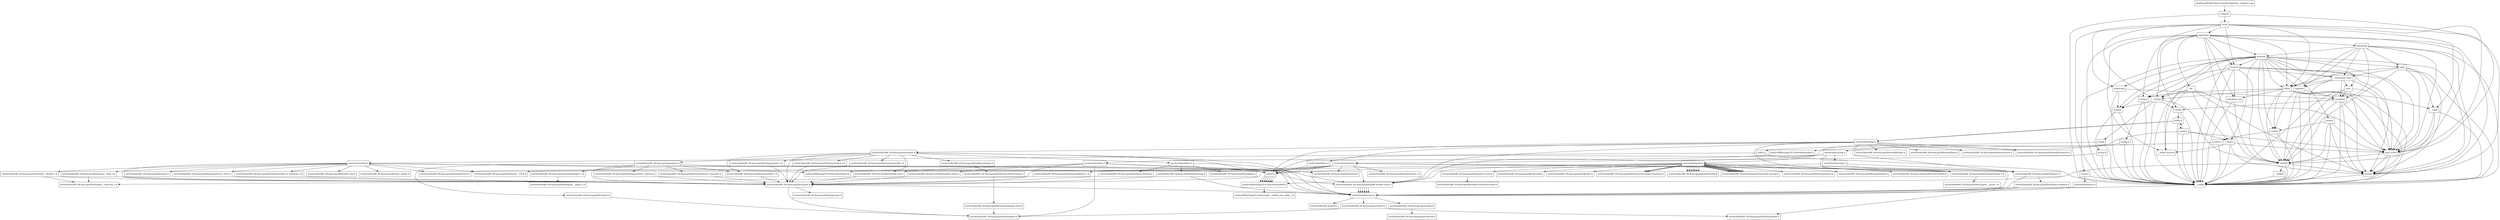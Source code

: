 digraph "dependencies" {
  header_1 [ shape="box", label="compare"];
  header_0 [ shape="box", label="tmp/tmpw8iwRO.libcxx.header.deps/test_compare.cpp"];
  header_2 [ shape="box", label="__config"];
  header_3 [ shape="box", label="usr/include/features.h"];
  header_4 [ shape="box", label="usr/include/stdc-predef.h"];
  header_5 [ shape="box", label="usr/include/x86_64-linux-gnu/sys/cdefs.h"];
  header_6 [ shape="box", label="usr/include/x86_64-linux-gnu/bits/wordsize.h"];
  header_7 [ shape="box", label="usr/include/x86_64-linux-gnu/bits/long-double.h"];
  header_8 [ shape="box", label="usr/include/x86_64-linux-gnu/gnu/stubs.h"];
  header_9 [ shape="box", label="usr/include/x86_64-linux-gnu/gnu/stubs-64.h"];
  header_11 [ shape="box", label="type_traits"];
  header_12 [ shape="box", label="cstddef"];
  header_13 [ shape="box", label="version"];
  header_14 [ shape="box", label="usr/local/lib/clang/10.0.0/include/stddef.h"];
  header_15 [ shape="box", label="usr/local/lib/clang/10.0.0/include/__stddef_max_align_t.h"];
  header_16 [ shape="box", label="__nullptr"];
  header_17 [ shape="box", label="array"];
  header_18 [ shape="box", label="__tuple"];
  header_19 [ shape="box", label="utility"];
  header_20 [ shape="box", label="initializer_list"];
  header_21 [ shape="box", label="cstring"];
  header_22 [ shape="box", label="string.h"];
  header_23 [ shape="box", label="usr/include/string.h"];
  header_24 [ shape="box", label="usr/include/x86_64-linux-gnu/bits/libc-header-start.h"];
  header_25 [ shape="box", label="stddef.h"];
  header_26 [ shape="box", label="usr/include/x86_64-linux-gnu/bits/types/locale_t.h"];
  header_27 [ shape="box", label="usr/include/x86_64-linux-gnu/bits/types/__locale_t.h"];
  header_28 [ shape="box", label="usr/include/strings.h"];
  header_29 [ shape="box", label="cstdint"];
  header_30 [ shape="box", label="stdint.h"];
  header_31 [ shape="box", label="usr/local/lib/clang/10.0.0/include/stdint.h"];
  header_32 [ shape="box", label="usr/include/stdint.h"];
  header_33 [ shape="box", label="usr/include/x86_64-linux-gnu/bits/types.h"];
  header_34 [ shape="box", label="usr/include/x86_64-linux-gnu/bits/typesizes.h"];
  header_35 [ shape="box", label="usr/include/x86_64-linux-gnu/bits/wchar.h"];
  header_36 [ shape="box", label="usr/include/x86_64-linux-gnu/bits/stdint-intn.h"];
  header_37 [ shape="box", label="usr/include/x86_64-linux-gnu/bits/stdint-uintn.h"];
  header_38 [ shape="box", label="__debug"];
  header_39 [ shape="box", label="iosfwd"];
  header_40 [ shape="box", label="wchar.h"];
  header_41 [ shape="box", label="usr/include/wchar.h"];
  header_42 [ shape="box", label="usr/include/x86_64-linux-gnu/bits/floatn.h"];
  header_43 [ shape="box", label="usr/include/x86_64-linux-gnu/bits/floatn-common.h"];
  header_44 [ shape="box", label="usr/local/lib/clang/10.0.0/include/stdarg.h"];
  header_45 [ shape="box", label="usr/include/x86_64-linux-gnu/bits/types/wint_t.h"];
  header_46 [ shape="box", label="usr/include/x86_64-linux-gnu/bits/types/mbstate_t.h"];
  header_47 [ shape="box", label="usr/include/x86_64-linux-gnu/bits/types/__mbstate_t.h"];
  header_48 [ shape="box", label="usr/include/x86_64-linux-gnu/bits/types/__FILE.h"];
  header_49 [ shape="box", label="usr/include/x86_64-linux-gnu/bits/types/FILE.h"];
  header_50 [ shape="box", label="cstdlib"];
  header_51 [ shape="box", label="stdlib.h"];
  header_52 [ shape="box", label="usr/include/stdlib.h"];
  header_53 [ shape="box", label="usr/include/x86_64-linux-gnu/bits/waitflags.h"];
  header_54 [ shape="box", label="usr/include/x86_64-linux-gnu/bits/waitstatus.h"];
  header_55 [ shape="box", label="usr/include/x86_64-linux-gnu/sys/types.h"];
  header_56 [ shape="box", label="usr/include/x86_64-linux-gnu/bits/types/clock_t.h"];
  header_57 [ shape="box", label="usr/include/x86_64-linux-gnu/bits/types/clockid_t.h"];
  header_58 [ shape="box", label="usr/include/x86_64-linux-gnu/bits/types/time_t.h"];
  header_59 [ shape="box", label="usr/include/x86_64-linux-gnu/bits/types/timer_t.h"];
  header_60 [ shape="box", label="usr/include/endian.h"];
  header_61 [ shape="box", label="usr/include/x86_64-linux-gnu/bits/endian.h"];
  header_62 [ shape="box", label="usr/include/x86_64-linux-gnu/bits/byteswap.h"];
  header_63 [ shape="box", label="usr/include/x86_64-linux-gnu/bits/uintn-identity.h"];
  header_64 [ shape="box", label="usr/include/x86_64-linux-gnu/sys/select.h"];
  header_65 [ shape="box", label="usr/include/x86_64-linux-gnu/bits/select.h"];
  header_66 [ shape="box", label="usr/include/x86_64-linux-gnu/bits/types/sigset_t.h"];
  header_67 [ shape="box", label="usr/include/x86_64-linux-gnu/bits/types/__sigset_t.h"];
  header_68 [ shape="box", label="usr/include/x86_64-linux-gnu/bits/types/struct_timeval.h"];
  header_69 [ shape="box", label="usr/include/x86_64-linux-gnu/bits/types/struct_timespec.h"];
  header_70 [ shape="box", label="usr/include/x86_64-linux-gnu/bits/pthreadtypes.h"];
  header_71 [ shape="box", label="usr/include/x86_64-linux-gnu/bits/thread-shared-types.h"];
  header_72 [ shape="box", label="usr/include/x86_64-linux-gnu/bits/pthreadtypes-arch.h"];
  header_73 [ shape="box", label="usr/include/alloca.h"];
  header_74 [ shape="box", label="usr/include/x86_64-linux-gnu/bits/stdlib-bsearch.h"];
  header_75 [ shape="box", label="usr/include/x86_64-linux-gnu/bits/stdlib-float.h"];
  header_76 [ shape="box", label="math.h"];
  header_77 [ shape="box", label="usr/include/math.h"];
  header_78 [ shape="box", label="usr/include/x86_64-linux-gnu/bits/math-vector.h"];
  header_79 [ shape="box", label="usr/include/x86_64-linux-gnu/bits/libm-simd-decl-stubs.h"];
  header_80 [ shape="box", label="usr/include/x86_64-linux-gnu/bits/flt-eval-method.h"];
  header_81 [ shape="box", label="usr/include/x86_64-linux-gnu/bits/fp-logb.h"];
  header_82 [ shape="box", label="usr/include/x86_64-linux-gnu/bits/fp-fast.h"];
  header_83 [ shape="box", label="usr/include/x86_64-linux-gnu/bits/mathcalls-helper-functions.h"];
  header_84 [ shape="box", label="usr/include/x86_64-linux-gnu/bits/mathcalls.h"];
  header_85 [ shape="box", label="usr/include/x86_64-linux-gnu/bits/mathcalls-narrow.h"];
  header_86 [ shape="box", label="usr/include/x86_64-linux-gnu/bits/iscanonical.h"];
  header_87 [ shape="box", label="usr/include/x86_64-linux-gnu/bits/mathinline.h"];
  header_88 [ shape="box", label="limits"];
  header_89 [ shape="box", label="__undef_macros"];
  header_90 [ shape="box", label="cstdio"];
  header_91 [ shape="box", label="stdio.h"];
  header_92 [ shape="box", label="usr/include/stdio.h"];
  header_93 [ shape="box", label="usr/include/x86_64-linux-gnu/bits/types/__fpos_t.h"];
  header_94 [ shape="box", label="usr/include/x86_64-linux-gnu/bits/types/__fpos64_t.h"];
  header_95 [ shape="box", label="usr/include/x86_64-linux-gnu/bits/types/struct_FILE.h"];
  header_96 [ shape="box", label="usr/include/x86_64-linux-gnu/bits/types/cookie_io_functions_t.h"];
  header_97 [ shape="box", label="usr/include/x86_64-linux-gnu/bits/stdio_lim.h"];
  header_98 [ shape="box", label="usr/include/x86_64-linux-gnu/bits/sys_errlist.h"];
  header_99 [ shape="box", label="usr/include/x86_64-linux-gnu/bits/stdio.h"];
  header_100 [ shape="box", label="iterator"];
  header_101 [ shape="box", label="__functional_base"];
  header_102 [ shape="box", label="typeinfo"];
  header_103 [ shape="box", label="exception"];
  header_104 [ shape="box", label="new"];
  header_105 [ shape="box", label="algorithm"];
  header_106 [ shape="box", label="memory"];
  header_107 [ shape="box", label="tuple"];
  header_108 [ shape="box", label="stdexcept"];
  header_109 [ shape="box", label="cassert"];
  header_110 [ shape="box", label="usr/include/assert.h"];
  header_111 [ shape="box", label="atomic"];
  header_112 [ shape="box", label="functional"];
  header_113 [ shape="box", label="bit"];
  header_60 -> header_3;
  header_60 -> header_61;
  header_60 -> header_62;
  header_60 -> header_63;
  header_104 -> header_2;
  header_104 -> header_103;
  header_104 -> header_11;
  header_104 -> header_12;
  header_104 -> header_13;
  header_8 -> header_9;
  header_22 -> header_2;
  header_22 -> header_23;
  header_90 -> header_2;
  header_90 -> header_91;
  header_30 -> header_2;
  header_30 -> header_31;
  header_92 -> header_24;
  header_92 -> header_25;
  header_92 -> header_44;
  header_92 -> header_33;
  header_92 -> header_93;
  header_92 -> header_94;
  header_92 -> header_48;
  header_92 -> header_49;
  header_92 -> header_95;
  header_92 -> header_96;
  header_92 -> header_97;
  header_92 -> header_98;
  header_92 -> header_99;
  header_110 -> header_3;
  header_105 -> header_2;
  header_105 -> header_20;
  header_105 -> header_11;
  header_105 -> header_21;
  header_105 -> header_19;
  header_105 -> header_106;
  header_105 -> header_112;
  header_105 -> header_100;
  header_105 -> header_12;
  header_105 -> header_113;
  header_105 -> header_13;
  header_105 -> header_38;
  header_105 -> header_89;
  header_102 -> header_2;
  header_102 -> header_103;
  header_102 -> header_12;
  header_102 -> header_29;
  header_94 -> header_33;
  header_94 -> header_47;
  header_100 -> header_2;
  header_100 -> header_39;
  header_100 -> header_101;
  header_100 -> header_11;
  header_100 -> header_12;
  header_100 -> header_20;
  header_100 -> header_13;
  header_100 -> header_38;
  header_0 -> header_1;
  header_11 -> header_2;
  header_11 -> header_12;
  header_11 -> header_13;
  header_57 -> header_33;
  header_18 -> header_2;
  header_18 -> header_12;
  header_18 -> header_11;
  header_93 -> header_33;
  header_93 -> header_47;
  header_50 -> header_2;
  header_50 -> header_51;
  header_65 -> header_6;
  header_111 -> header_2;
  header_111 -> header_12;
  header_111 -> header_29;
  header_111 -> header_11;
  header_111 -> header_13;
  header_14 -> header_15;
  header_33 -> header_3;
  header_33 -> header_6;
  header_33 -> header_34;
  header_62 -> header_3;
  header_62 -> header_33;
  header_5 -> header_6;
  header_5 -> header_7;
  header_2 -> header_3;
  header_25 -> header_14;
  header_25 -> header_14;
  header_25 -> header_14;
  header_25 -> header_14;
  header_25 -> header_14;
  header_25 -> header_14;
  header_25 -> header_14;
  header_101 -> header_2;
  header_101 -> header_11;
  header_101 -> header_102;
  header_101 -> header_103;
  header_101 -> header_104;
  header_101 -> header_19;
  header_1 -> header_2;
  header_1 -> header_11;
  header_1 -> header_17;
  header_72 -> header_6;
  header_31 -> header_32;
  header_69 -> header_33;
  header_55 -> header_3;
  header_55 -> header_33;
  header_55 -> header_56;
  header_55 -> header_57;
  header_55 -> header_58;
  header_55 -> header_59;
  header_55 -> header_25;
  header_55 -> header_36;
  header_55 -> header_60;
  header_55 -> header_64;
  header_55 -> header_70;
  header_16 -> header_2;
  header_91 -> header_2;
  header_91 -> header_92;
  header_56 -> header_33;
  header_108 -> header_2;
  header_108 -> header_103;
  header_108 -> header_39;
  header_68 -> header_33;
  header_3 -> header_4;
  header_3 -> header_5;
  header_3 -> header_8;
  header_77 -> header_24;
  header_77 -> header_33;
  header_77 -> header_78;
  header_77 -> header_42;
  header_77 -> header_80;
  header_77 -> header_81;
  header_77 -> header_82;
  header_77 -> header_83;
  header_77 -> header_84;
  header_77 -> header_83;
  header_77 -> header_84;
  header_77 -> header_83;
  header_77 -> header_84;
  header_77 -> header_84;
  header_77 -> header_84;
  header_77 -> header_84;
  header_77 -> header_84;
  header_77 -> header_85;
  header_77 -> header_85;
  header_77 -> header_85;
  header_77 -> header_85;
  header_77 -> header_85;
  header_77 -> header_85;
  header_77 -> header_85;
  header_77 -> header_85;
  header_77 -> header_85;
  header_77 -> header_86;
  header_77 -> header_87;
  header_63 -> header_33;
  header_20 -> header_2;
  header_20 -> header_12;
  header_42 -> header_3;
  header_42 -> header_43;
  header_112 -> header_2;
  header_112 -> header_11;
  header_112 -> header_102;
  header_112 -> header_103;
  header_112 -> header_106;
  header_112 -> header_107;
  header_112 -> header_19;
  header_112 -> header_13;
  header_112 -> header_101;
  header_59 -> header_33;
  header_19 -> header_2;
  header_19 -> header_18;
  header_19 -> header_11;
  header_19 -> header_20;
  header_19 -> header_12;
  header_19 -> header_21;
  header_19 -> header_29;
  header_19 -> header_13;
  header_19 -> header_38;
  header_71 -> header_72;
  header_113 -> header_2;
  header_113 -> header_88;
  header_113 -> header_11;
  header_113 -> header_13;
  header_113 -> header_38;
  header_113 -> header_89;
  header_26 -> header_27;
  header_23 -> header_24;
  header_23 -> header_25;
  header_23 -> header_26;
  header_23 -> header_28;
  header_39 -> header_2;
  header_39 -> header_40;
  header_28 -> header_3;
  header_28 -> header_25;
  header_28 -> header_26;
  header_76 -> header_2;
  header_76 -> header_51;
  header_76 -> header_77;
  header_76 -> header_11;
  header_76 -> header_88;
  header_70 -> header_71;
  header_78 -> header_79;
  header_66 -> header_67;
  header_17 -> header_2;
  header_17 -> header_18;
  header_17 -> header_11;
  header_17 -> header_19;
  header_17 -> header_100;
  header_17 -> header_105;
  header_17 -> header_108;
  header_17 -> header_50;
  header_17 -> header_13;
  header_17 -> header_38;
  header_103 -> header_2;
  header_103 -> header_12;
  header_103 -> header_50;
  header_103 -> header_11;
  header_103 -> header_13;
  header_38 -> header_2;
  header_38 -> header_39;
  header_38 -> header_50;
  header_38 -> header_90;
  header_38 -> header_12;
  header_46 -> header_47;
  header_40 -> header_2;
  header_40 -> header_41;
  header_109 -> header_2;
  header_109 -> header_110;
  header_41 -> header_24;
  header_41 -> header_42;
  header_41 -> header_25;
  header_41 -> header_44;
  header_41 -> header_35;
  header_41 -> header_45;
  header_41 -> header_46;
  header_41 -> header_48;
  header_41 -> header_49;
  header_41 -> header_26;
  header_13 -> header_2;
  header_52 -> header_24;
  header_52 -> header_25;
  header_52 -> header_53;
  header_52 -> header_54;
  header_52 -> header_42;
  header_52 -> header_26;
  header_52 -> header_55;
  header_52 -> header_73;
  header_52 -> header_74;
  header_52 -> header_75;
  header_32 -> header_24;
  header_32 -> header_33;
  header_32 -> header_35;
  header_32 -> header_6;
  header_32 -> header_36;
  header_32 -> header_37;
  header_29 -> header_2;
  header_29 -> header_30;
  header_24 -> header_3;
  header_24 -> header_3;
  header_24 -> header_3;
  header_24 -> header_3;
  header_24 -> header_3;
  header_24 -> header_3;
  header_58 -> header_33;
  header_37 -> header_33;
  header_51 -> header_2;
  header_51 -> header_52;
  header_51 -> header_76;
  header_51 -> header_52;
  header_88 -> header_2;
  header_88 -> header_11;
  header_88 -> header_89;
  header_88 -> header_13;
  header_107 -> header_2;
  header_107 -> header_18;
  header_107 -> header_12;
  header_107 -> header_11;
  header_107 -> header_101;
  header_107 -> header_19;
  header_107 -> header_13;
  header_73 -> header_3;
  header_73 -> header_25;
  header_21 -> header_2;
  header_21 -> header_22;
  header_12 -> header_2;
  header_12 -> header_13;
  header_12 -> header_14;
  header_12 -> header_16;
  header_64 -> header_3;
  header_64 -> header_33;
  header_64 -> header_65;
  header_64 -> header_66;
  header_64 -> header_58;
  header_64 -> header_68;
  header_64 -> header_69;
  header_95 -> header_33;
  header_36 -> header_33;
  header_43 -> header_3;
  header_43 -> header_7;
  header_96 -> header_33;
  header_106 -> header_2;
  header_106 -> header_11;
  header_106 -> header_102;
  header_106 -> header_12;
  header_106 -> header_29;
  header_106 -> header_104;
  header_106 -> header_19;
  header_106 -> header_88;
  header_106 -> header_100;
  header_106 -> header_101;
  header_106 -> header_39;
  header_106 -> header_107;
  header_106 -> header_108;
  header_106 -> header_21;
  header_106 -> header_109;
  header_106 -> header_111;
  header_106 -> header_13;
  header_106 -> header_89;
}
